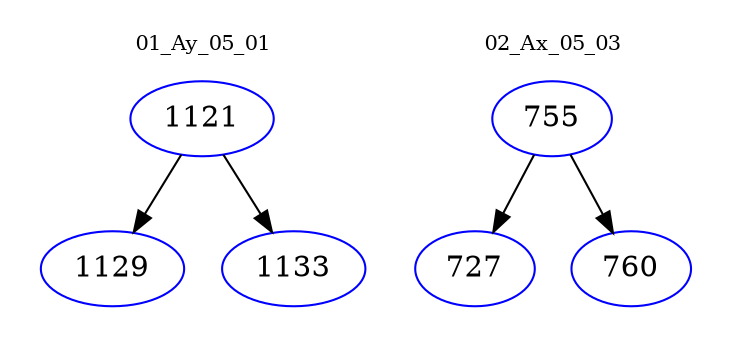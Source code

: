 digraph{
subgraph cluster_0 {
color = white
label = "01_Ay_05_01";
fontsize=10;
T0_1121 [label="1121", color="blue"]
T0_1121 -> T0_1129 [color="black"]
T0_1129 [label="1129", color="blue"]
T0_1121 -> T0_1133 [color="black"]
T0_1133 [label="1133", color="blue"]
}
subgraph cluster_1 {
color = white
label = "02_Ax_05_03";
fontsize=10;
T1_755 [label="755", color="blue"]
T1_755 -> T1_727 [color="black"]
T1_727 [label="727", color="blue"]
T1_755 -> T1_760 [color="black"]
T1_760 [label="760", color="blue"]
}
}

